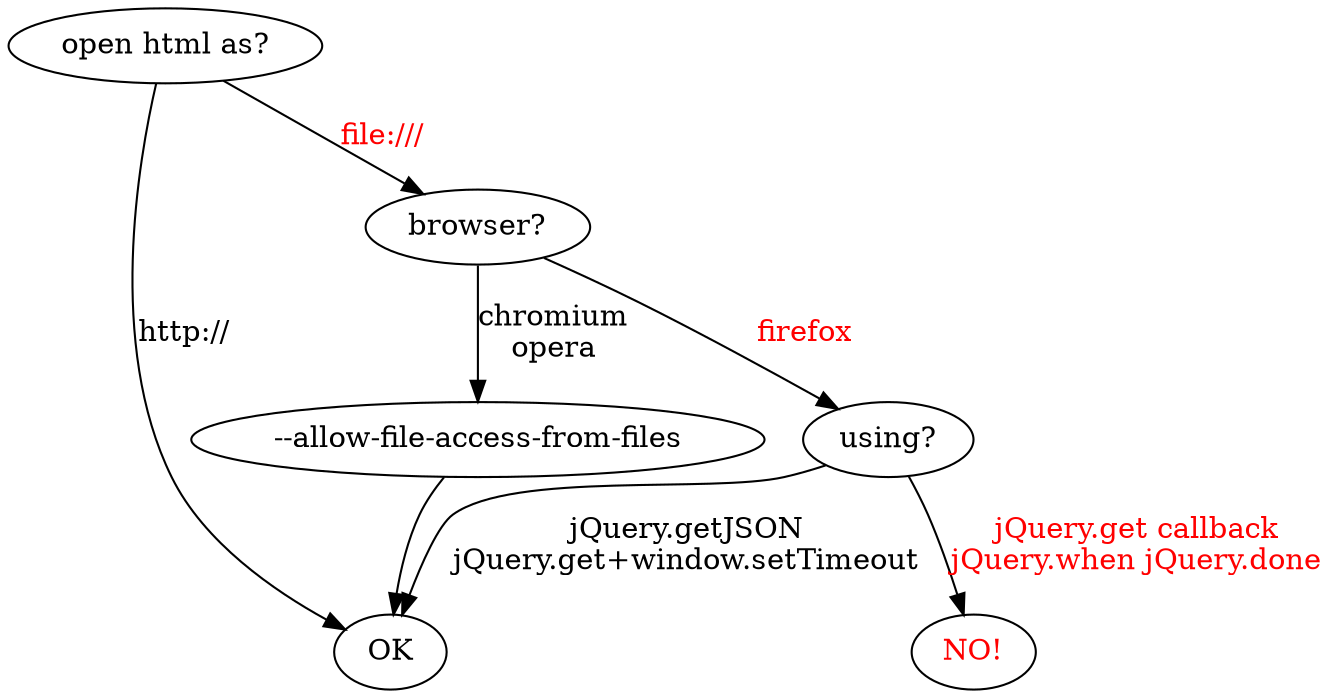 // dot -Tsvg readLocal.dot > readLocal.svg
digraph "reading local file using jQuery.get" {

    overlap = scale;
    // rankdir=LR;

    ok [ label="OK" ];
    html [ label="open html as?" ];
    browser [ label="browser?" ];
    chromium [ label="--allow-file-access-from-files" ];
    using [ label="using?" ];
    no [ label="NO!"; fontcolor="red" ];

    html -> ok [ label="http://" ];
    html -> browser [ label="file:///"; fontcolor="red" ];
    browser -> chromium [ label="chromium\nopera" ];
    chromium -> ok;
    browser -> using [ label="firefox"; fontcolor="red" ];
    using -> ok [ label="jQuery.getJSON\njQuery.get+window.setTimeout" ];
    using -> no [ label="jQuery.get callback\njQuery.when jQuery.done"; fontcolor="red" ];
}

